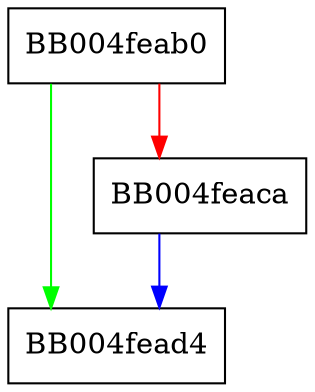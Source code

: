 digraph ossl_quic_channel_ping {
  node [shape="box"];
  graph [splines=ortho];
  BB004feab0 -> BB004fead4 [color="green"];
  BB004feab0 -> BB004feaca [color="red"];
  BB004feaca -> BB004fead4 [color="blue"];
}